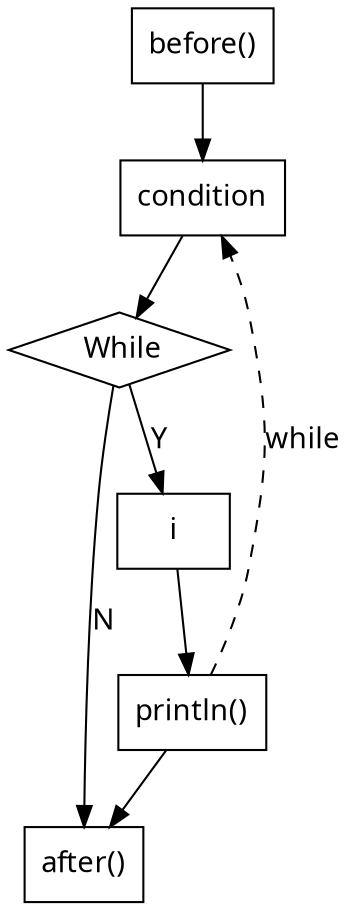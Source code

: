 digraph G_5 {
  node [
    shape = rect;
    fontname = "Handlee";
  ]
  edge [
    fontname = "Handlee";
  ]
  bgcolor = transparent;
  fontname = "Handlee";
  compound = true;
  s_89_2 [
    class = "methodInvocation";
    label = "before()";
    fillcolor = white;
    style = filled;
  ];
  while_90 [
    class = "while";
    label = " While";
    fillcolor = white;
    shape = diamond;
    style = filled;
  ];
  s_90 [
    class = "simpleName";
    label = "condition";
    fillcolor = white;
    style = filled;
  ];
  s_91_2 [
    class = "methodInvocation";
    label = "println()";
    fillcolor = white;
    style = filled;
  ];
  s_91_4 [
    class = "simpleName";
    label = "i";
    fillcolor = white;
    style = filled;
  ];
  s_93_2 [
    class = "methodInvocation";
    label = "after()";
    fillcolor = white;
    style = filled;
  ];
  s_89_2 -> s_90;
  s_90 -> while_90;
  s_91_4 -> s_91_2;
  s_91_2 -> s_90 [
    label="while";
    style = dashed;
  ];
  s_91_2 -> s_93_2;
  while_90 -> s_93_2 [
    label="N";
  ];
  while_90 -> s_91_4 [
    label="Y";
  ];

}

